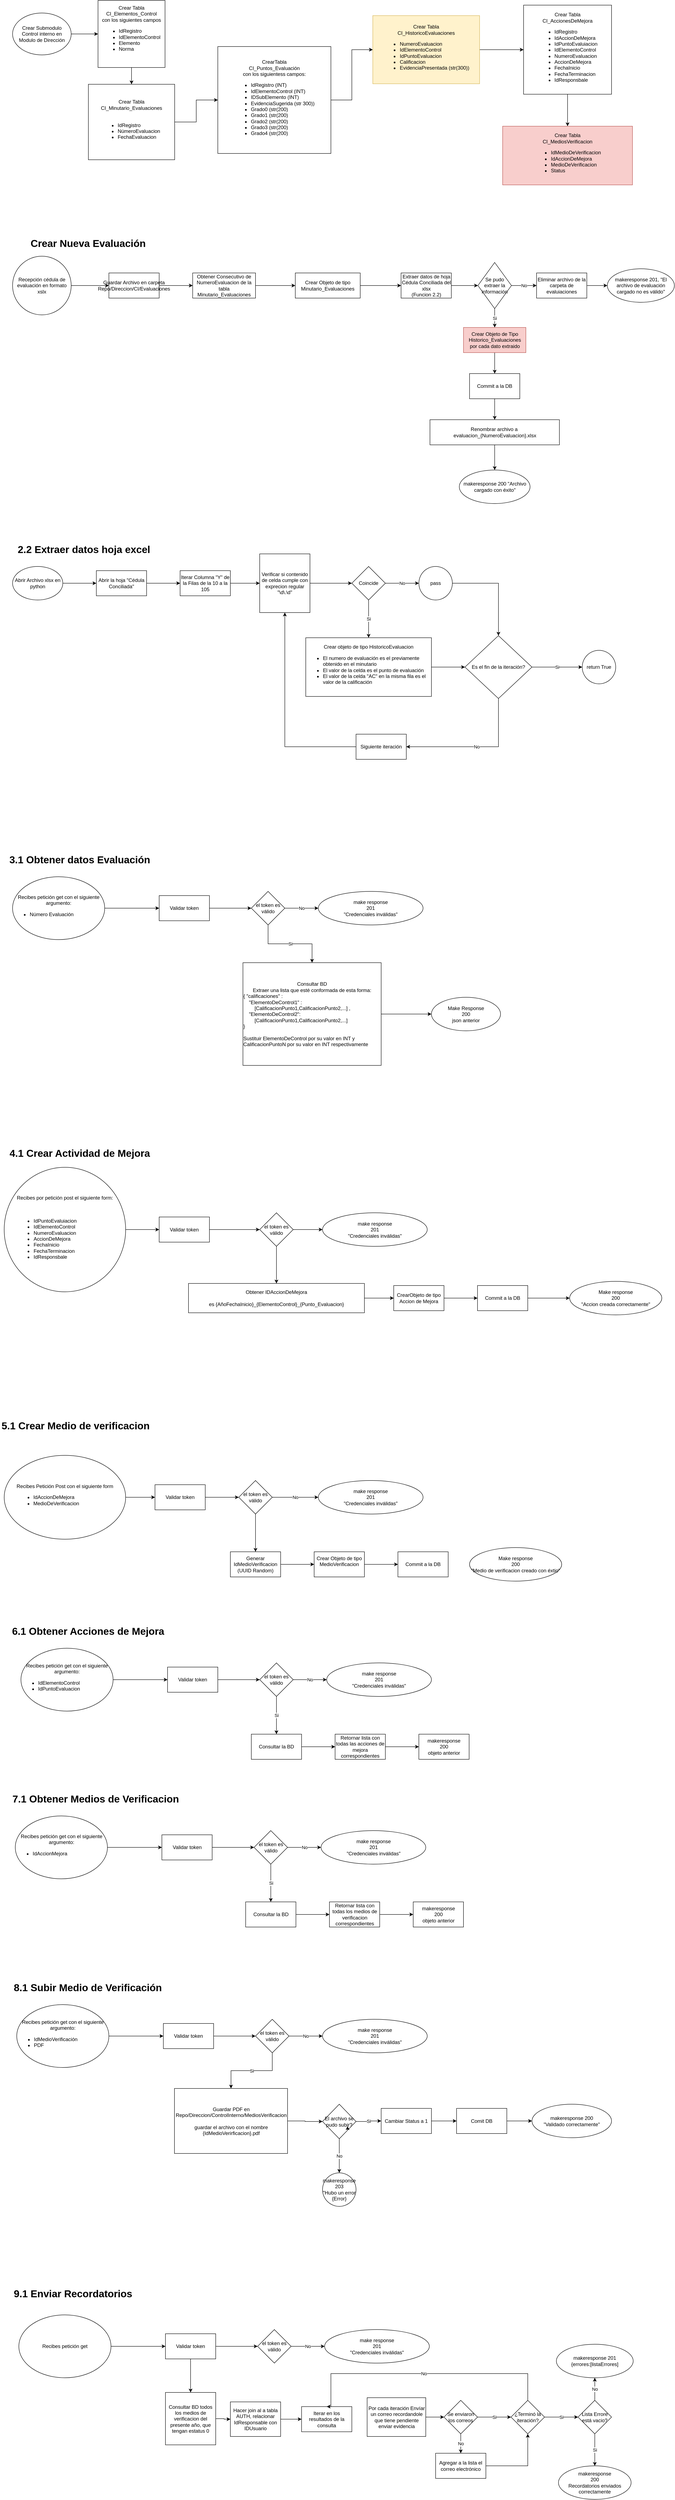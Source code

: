 <mxfile version="21.3.5" type="github">
  <diagram name="Página-1" id="6SQKcYgpfkD2ooMee5yI">
    <mxGraphModel dx="1442" dy="777" grid="1" gridSize="10" guides="1" tooltips="1" connect="1" arrows="1" fold="1" page="1" pageScale="1" pageWidth="827" pageHeight="1169" math="0" shadow="0">
      <root>
        <mxCell id="0" />
        <mxCell id="1" parent="0" />
        <mxCell id="CogGTD0rMsYopm1HXky7-1" value="" style="edgeStyle=orthogonalEdgeStyle;rounded=0;orthogonalLoop=1;jettySize=auto;html=1;" parent="1" source="CogGTD0rMsYopm1HXky7-2" target="CogGTD0rMsYopm1HXky7-4" edge="1">
          <mxGeometry relative="1" as="geometry" />
        </mxCell>
        <mxCell id="CogGTD0rMsYopm1HXky7-2" value="&lt;div&gt;Crear Submodulo&lt;/div&gt;&lt;div&gt;Control interno en Modulo de Dirección&lt;br&gt;&lt;/div&gt;" style="ellipse;whiteSpace=wrap;html=1;" parent="1" vertex="1">
          <mxGeometry x="50" y="130" width="140" height="100" as="geometry" />
        </mxCell>
        <mxCell id="CogGTD0rMsYopm1HXky7-3" value="" style="edgeStyle=orthogonalEdgeStyle;rounded=0;orthogonalLoop=1;jettySize=auto;html=1;" parent="1" source="CogGTD0rMsYopm1HXky7-4" target="CogGTD0rMsYopm1HXky7-22" edge="1">
          <mxGeometry relative="1" as="geometry" />
        </mxCell>
        <mxCell id="CogGTD0rMsYopm1HXky7-4" value="&lt;div&gt;Crear Tabla&lt;/div&gt;&lt;div&gt;CI_Elementos_Control&lt;/div&gt;&lt;div&gt;con los siguientes campos&lt;/div&gt;&lt;div align=&quot;left&quot;&gt;&lt;ul&gt;&lt;li&gt;IdRegistro&lt;/li&gt;&lt;li&gt;IdElementoControl&lt;br&gt;&lt;/li&gt;&lt;li&gt;Elemento&lt;/li&gt;&lt;li&gt;Norma&lt;/li&gt;&lt;/ul&gt;&lt;/div&gt;&lt;div&gt;&lt;br&gt;&lt;/div&gt;" style="whiteSpace=wrap;html=1;" parent="1" vertex="1">
          <mxGeometry x="254" y="100" width="160" height="160" as="geometry" />
        </mxCell>
        <mxCell id="CogGTD0rMsYopm1HXky7-5" value="" style="edgeStyle=orthogonalEdgeStyle;rounded=0;orthogonalLoop=1;jettySize=auto;html=1;" parent="1" source="CogGTD0rMsYopm1HXky7-6" target="CogGTD0rMsYopm1HXky7-8" edge="1">
          <mxGeometry relative="1" as="geometry" />
        </mxCell>
        <mxCell id="CogGTD0rMsYopm1HXky7-6" value="&lt;div&gt;CrearTabla &lt;br&gt;&lt;/div&gt;&lt;div&gt;CI_Puntos_Evaluación&lt;/div&gt;&lt;div&gt;con los siguientess campos:&lt;/div&gt;&lt;div align=&quot;left&quot;&gt;&lt;ul&gt;&lt;li&gt;IdRegistro (INT)&lt;/li&gt;&lt;li&gt;IdElementoControl (INT)&lt;/li&gt;&lt;li&gt;IDSubElemento (INT)&lt;/li&gt;&lt;li&gt;EvidenciaSugerida (str 300))&lt;/li&gt;&lt;li&gt;Grado0 (str(200)&lt;/li&gt;&lt;li&gt;Grado1 (str(200)&lt;/li&gt;&lt;li&gt;Grado2 (str(200)&lt;/li&gt;&lt;li&gt;Grado3 (str(200)&lt;/li&gt;&lt;li&gt;Grado4 (str(200)&lt;/li&gt;&lt;/ul&gt;&lt;/div&gt;" style="whiteSpace=wrap;html=1;" parent="1" vertex="1">
          <mxGeometry x="540" y="210" width="270" height="255" as="geometry" />
        </mxCell>
        <mxCell id="CogGTD0rMsYopm1HXky7-7" value="" style="edgeStyle=orthogonalEdgeStyle;rounded=0;orthogonalLoop=1;jettySize=auto;html=1;" parent="1" source="CogGTD0rMsYopm1HXky7-8" target="CogGTD0rMsYopm1HXky7-10" edge="1">
          <mxGeometry relative="1" as="geometry" />
        </mxCell>
        <mxCell id="CogGTD0rMsYopm1HXky7-8" value="&lt;div&gt;Crear Tabla&lt;/div&gt;&lt;div&gt;CI_HistoricoEvaluaciones&lt;/div&gt;&lt;div align=&quot;left&quot;&gt;&lt;ul&gt;&lt;li&gt;NumeroEvaluacion&lt;/li&gt;&lt;li&gt;IdElementoControl&lt;/li&gt;&lt;li&gt;IdPuntoEvaluacion&lt;/li&gt;&lt;li&gt;Calificacion&lt;/li&gt;&lt;li&gt;EvidenciaPresentada (str(300))&lt;/li&gt;&lt;/ul&gt;&lt;/div&gt;" style="whiteSpace=wrap;html=1;fillColor=#fff2cc;strokeColor=#d6b656;" parent="1" vertex="1">
          <mxGeometry x="910" y="136.25" width="255" height="162.5" as="geometry" />
        </mxCell>
        <mxCell id="CogGTD0rMsYopm1HXky7-9" value="" style="edgeStyle=orthogonalEdgeStyle;rounded=0;orthogonalLoop=1;jettySize=auto;html=1;" parent="1" source="CogGTD0rMsYopm1HXky7-10" target="CogGTD0rMsYopm1HXky7-11" edge="1">
          <mxGeometry relative="1" as="geometry" />
        </mxCell>
        <mxCell id="CogGTD0rMsYopm1HXky7-10" value="&lt;div&gt;Crear Tabla&lt;/div&gt;&lt;div&gt;CI_AccionesDeMejora&lt;/div&gt;&lt;div align=&quot;left&quot;&gt;&lt;ul&gt;&lt;li&gt;IdRegistro&lt;br&gt;&lt;/li&gt;&lt;li&gt;IdAccionDeMejora&lt;br&gt;&lt;/li&gt;&lt;li&gt;IdPuntoEvaluiacion&lt;/li&gt;&lt;li&gt;IdElementoControl&lt;br&gt;&lt;/li&gt;&lt;li&gt;NumeroEvaluacion&lt;/li&gt;&lt;li&gt;AccionDeMejora&lt;/li&gt;&lt;li&gt;FechaInicio&lt;/li&gt;&lt;li&gt;FechaTerminacion&lt;/li&gt;&lt;li&gt;IdResponsbale&lt;/li&gt;&lt;/ul&gt;&lt;/div&gt;" style="whiteSpace=wrap;html=1;" parent="1" vertex="1">
          <mxGeometry x="1270" y="111.25" width="210" height="212.5" as="geometry" />
        </mxCell>
        <mxCell id="CogGTD0rMsYopm1HXky7-11" value="&lt;div&gt;Crear Tabla &lt;br&gt;&lt;/div&gt;&lt;div&gt;CI_MediosVerificacion&lt;/div&gt;&lt;div align=&quot;left&quot;&gt;&lt;ul&gt;&lt;li&gt;IdMedioDeVerificacion&lt;/li&gt;&lt;li&gt;IdAccionDeMejora&lt;/li&gt;&lt;li&gt;MedioDeVerificacion&lt;/li&gt;&lt;li&gt;Status&lt;br&gt;&lt;/li&gt;&lt;/ul&gt;&lt;/div&gt;" style="whiteSpace=wrap;html=1;fillColor=#f8cecc;strokeColor=#b85450;" parent="1" vertex="1">
          <mxGeometry x="1220" y="400" width="310" height="140" as="geometry" />
        </mxCell>
        <mxCell id="CogGTD0rMsYopm1HXky7-12" value="Crear Nueva Evaluación" style="text;strokeColor=none;fillColor=none;html=1;fontSize=24;fontStyle=1;verticalAlign=middle;align=center;" parent="1" vertex="1">
          <mxGeometry x="50" y="660" width="360" height="40" as="geometry" />
        </mxCell>
        <mxCell id="CogGTD0rMsYopm1HXky7-13" value="" style="edgeStyle=orthogonalEdgeStyle;rounded=0;orthogonalLoop=1;jettySize=auto;html=1;" parent="1" source="CogGTD0rMsYopm1HXky7-14" target="CogGTD0rMsYopm1HXky7-16" edge="1">
          <mxGeometry relative="1" as="geometry" />
        </mxCell>
        <mxCell id="CogGTD0rMsYopm1HXky7-14" value="Recepción cédula de evaluación en formato xslx" style="ellipse;whiteSpace=wrap;html=1;aspect=fixed;" parent="1" vertex="1">
          <mxGeometry x="50" y="710" width="140" height="140" as="geometry" />
        </mxCell>
        <mxCell id="CogGTD0rMsYopm1HXky7-15" value="" style="edgeStyle=orthogonalEdgeStyle;rounded=0;orthogonalLoop=1;jettySize=auto;html=1;" parent="1" source="CogGTD0rMsYopm1HXky7-16" target="CogGTD0rMsYopm1HXky7-18" edge="1">
          <mxGeometry relative="1" as="geometry" />
        </mxCell>
        <mxCell id="CogGTD0rMsYopm1HXky7-16" value="Guardar Archivo en carpeta Repo/Direccion/CI/Evaluaciones " style="whiteSpace=wrap;html=1;" parent="1" vertex="1">
          <mxGeometry x="280" y="750" width="120" height="60" as="geometry" />
        </mxCell>
        <mxCell id="CogGTD0rMsYopm1HXky7-17" value="" style="edgeStyle=orthogonalEdgeStyle;rounded=0;orthogonalLoop=1;jettySize=auto;html=1;" parent="1" source="CogGTD0rMsYopm1HXky7-18" target="CogGTD0rMsYopm1HXky7-20" edge="1">
          <mxGeometry relative="1" as="geometry" />
        </mxCell>
        <mxCell id="CogGTD0rMsYopm1HXky7-18" value="Obtener Consecutivo de NumeroEvaluacion de la tabla Minutario_Evaluaciones" style="whiteSpace=wrap;html=1;" parent="1" vertex="1">
          <mxGeometry x="480" y="750" width="150" height="60" as="geometry" />
        </mxCell>
        <mxCell id="CogGTD0rMsYopm1HXky7-19" value="" style="edgeStyle=orthogonalEdgeStyle;rounded=0;orthogonalLoop=1;jettySize=auto;html=1;" parent="1" source="CogGTD0rMsYopm1HXky7-20" target="CogGTD0rMsYopm1HXky7-24" edge="1">
          <mxGeometry relative="1" as="geometry" />
        </mxCell>
        <mxCell id="CogGTD0rMsYopm1HXky7-20" value="Crear Objeto de tipo Minutario_Evaluaciones" style="whiteSpace=wrap;html=1;" parent="1" vertex="1">
          <mxGeometry x="725" y="750" width="155" height="60" as="geometry" />
        </mxCell>
        <mxCell id="CogGTD0rMsYopm1HXky7-21" value="" style="edgeStyle=orthogonalEdgeStyle;rounded=0;orthogonalLoop=1;jettySize=auto;html=1;" parent="1" source="CogGTD0rMsYopm1HXky7-22" target="CogGTD0rMsYopm1HXky7-6" edge="1">
          <mxGeometry relative="1" as="geometry" />
        </mxCell>
        <mxCell id="CogGTD0rMsYopm1HXky7-22" value="&lt;div&gt;Crear Tabla&lt;/div&gt;&lt;div&gt;CI_Minutario_Evaluaciones&lt;br&gt;&lt;/div&gt;&lt;div&gt;&lt;br&gt;&lt;/div&gt;&lt;div align=&quot;left&quot;&gt;&lt;ul&gt;&lt;li&gt;IdRegistro&lt;/li&gt;&lt;li&gt;NúmeroEvaluacion&lt;/li&gt;&lt;li&gt;FechaEvaluacion&lt;br&gt;&lt;/li&gt;&lt;/ul&gt;&lt;/div&gt;" style="whiteSpace=wrap;html=1;" parent="1" vertex="1">
          <mxGeometry x="231" y="300" width="206" height="180" as="geometry" />
        </mxCell>
        <mxCell id="CogGTD0rMsYopm1HXky7-23" value="" style="edgeStyle=orthogonalEdgeStyle;rounded=0;orthogonalLoop=1;jettySize=auto;html=1;" parent="1" source="CogGTD0rMsYopm1HXky7-24" target="CogGTD0rMsYopm1HXky7-27" edge="1">
          <mxGeometry relative="1" as="geometry" />
        </mxCell>
        <mxCell id="CogGTD0rMsYopm1HXky7-24" value="&lt;div&gt;Extraer datos de hoja Cédula Conciliada del xlsx&lt;/div&gt;&lt;div&gt;(Funcion 2.2)&lt;br&gt;&lt;/div&gt;" style="whiteSpace=wrap;html=1;" parent="1" vertex="1">
          <mxGeometry x="977.5" y="750" width="120" height="60" as="geometry" />
        </mxCell>
        <mxCell id="CogGTD0rMsYopm1HXky7-25" value="Si" style="edgeStyle=orthogonalEdgeStyle;rounded=0;orthogonalLoop=1;jettySize=auto;html=1;" parent="1" source="CogGTD0rMsYopm1HXky7-27" target="CogGTD0rMsYopm1HXky7-29" edge="1">
          <mxGeometry relative="1" as="geometry" />
        </mxCell>
        <mxCell id="CogGTD0rMsYopm1HXky7-26" value="No" style="edgeStyle=orthogonalEdgeStyle;rounded=0;orthogonalLoop=1;jettySize=auto;html=1;" parent="1" source="CogGTD0rMsYopm1HXky7-27" target="CogGTD0rMsYopm1HXky7-34" edge="1">
          <mxGeometry relative="1" as="geometry" />
        </mxCell>
        <mxCell id="CogGTD0rMsYopm1HXky7-27" value="Se pudo extraer la información" style="rhombus;whiteSpace=wrap;html=1;" parent="1" vertex="1">
          <mxGeometry x="1161" y="725" width="80" height="110" as="geometry" />
        </mxCell>
        <mxCell id="CogGTD0rMsYopm1HXky7-28" value="" style="edgeStyle=orthogonalEdgeStyle;rounded=0;orthogonalLoop=1;jettySize=auto;html=1;" parent="1" source="CogGTD0rMsYopm1HXky7-29" target="CogGTD0rMsYopm1HXky7-31" edge="1">
          <mxGeometry relative="1" as="geometry" />
        </mxCell>
        <mxCell id="CogGTD0rMsYopm1HXky7-29" value="&lt;div&gt;Crear Objeto de Tipo Historico_Evaluaciones&lt;/div&gt;&lt;div&gt;por cada dato extraido&lt;br&gt;&lt;/div&gt;" style="whiteSpace=wrap;html=1;fillColor=#f8cecc;strokeColor=#b85450;" parent="1" vertex="1">
          <mxGeometry x="1126.5" y="880" width="149" height="60" as="geometry" />
        </mxCell>
        <mxCell id="CogGTD0rMsYopm1HXky7-30" value="" style="edgeStyle=orthogonalEdgeStyle;rounded=0;orthogonalLoop=1;jettySize=auto;html=1;" parent="1" source="CogGTD0rMsYopm1HXky7-31" target="CogGTD0rMsYopm1HXky7-37" edge="1">
          <mxGeometry relative="1" as="geometry" />
        </mxCell>
        <mxCell id="CogGTD0rMsYopm1HXky7-31" value="Commit a la DB" style="whiteSpace=wrap;html=1;" parent="1" vertex="1">
          <mxGeometry x="1141" y="990" width="120" height="60" as="geometry" />
        </mxCell>
        <mxCell id="CogGTD0rMsYopm1HXky7-32" value="makeresponse 200 &quot;Archivo cargado con éxito&quot;" style="ellipse;whiteSpace=wrap;html=1;" parent="1" vertex="1">
          <mxGeometry x="1116.5" y="1220" width="169" height="80" as="geometry" />
        </mxCell>
        <mxCell id="CogGTD0rMsYopm1HXky7-33" value="" style="edgeStyle=orthogonalEdgeStyle;rounded=0;orthogonalLoop=1;jettySize=auto;html=1;" parent="1" source="CogGTD0rMsYopm1HXky7-34" target="CogGTD0rMsYopm1HXky7-35" edge="1">
          <mxGeometry relative="1" as="geometry" />
        </mxCell>
        <mxCell id="CogGTD0rMsYopm1HXky7-34" value="Eliminar archivo de la carpeta de evaluiaciones" style="whiteSpace=wrap;html=1;" parent="1" vertex="1">
          <mxGeometry x="1301" y="750" width="120" height="60" as="geometry" />
        </mxCell>
        <mxCell id="CogGTD0rMsYopm1HXky7-35" value="makeresponse 201, &quot;El archivo de evaluación cargado no es válido&quot;" style="ellipse;whiteSpace=wrap;html=1;" parent="1" vertex="1">
          <mxGeometry x="1470" y="740" width="160" height="80" as="geometry" />
        </mxCell>
        <mxCell id="CogGTD0rMsYopm1HXky7-36" value="" style="edgeStyle=orthogonalEdgeStyle;rounded=0;orthogonalLoop=1;jettySize=auto;html=1;" parent="1" source="CogGTD0rMsYopm1HXky7-37" target="CogGTD0rMsYopm1HXky7-32" edge="1">
          <mxGeometry relative="1" as="geometry" />
        </mxCell>
        <mxCell id="CogGTD0rMsYopm1HXky7-37" value="Renombrar archivo a&amp;nbsp; evaluacion_{NumeroEvaluacion}.xlsx" style="whiteSpace=wrap;html=1;" parent="1" vertex="1">
          <mxGeometry x="1046.5" y="1100" width="309" height="60" as="geometry" />
        </mxCell>
        <mxCell id="CogGTD0rMsYopm1HXky7-38" value="2.2 Extraer datos hoja excel " style="text;strokeColor=none;fillColor=none;html=1;fontSize=24;fontStyle=1;verticalAlign=middle;align=center;" parent="1" vertex="1">
          <mxGeometry x="40" y="1390" width="360" height="40" as="geometry" />
        </mxCell>
        <mxCell id="CogGTD0rMsYopm1HXky7-39" value="" style="edgeStyle=orthogonalEdgeStyle;rounded=0;orthogonalLoop=1;jettySize=auto;html=1;" parent="1" source="CogGTD0rMsYopm1HXky7-40" target="CogGTD0rMsYopm1HXky7-42" edge="1">
          <mxGeometry relative="1" as="geometry" />
        </mxCell>
        <mxCell id="CogGTD0rMsYopm1HXky7-40" value="Abrir Archivo xlsx en python" style="ellipse;whiteSpace=wrap;html=1;" parent="1" vertex="1">
          <mxGeometry x="50" y="1450" width="120" height="80" as="geometry" />
        </mxCell>
        <mxCell id="CogGTD0rMsYopm1HXky7-41" value="" style="edgeStyle=orthogonalEdgeStyle;rounded=0;orthogonalLoop=1;jettySize=auto;html=1;" parent="1" source="CogGTD0rMsYopm1HXky7-42" target="CogGTD0rMsYopm1HXky7-44" edge="1">
          <mxGeometry relative="1" as="geometry" />
        </mxCell>
        <mxCell id="CogGTD0rMsYopm1HXky7-42" value="Abrir la hoja &quot;Cédula Conciliada&quot;" style="whiteSpace=wrap;html=1;" parent="1" vertex="1">
          <mxGeometry x="250" y="1460" width="120" height="60" as="geometry" />
        </mxCell>
        <mxCell id="CogGTD0rMsYopm1HXky7-43" value="" style="edgeStyle=orthogonalEdgeStyle;rounded=0;orthogonalLoop=1;jettySize=auto;html=1;" parent="1" source="CogGTD0rMsYopm1HXky7-44" target="CogGTD0rMsYopm1HXky7-46" edge="1">
          <mxGeometry relative="1" as="geometry" />
        </mxCell>
        <mxCell id="CogGTD0rMsYopm1HXky7-44" value="Iterar Columna &quot;Y&quot; de la Filas de la 10 a la 105 " style="whiteSpace=wrap;html=1;" parent="1" vertex="1">
          <mxGeometry x="450" y="1460" width="120" height="60" as="geometry" />
        </mxCell>
        <mxCell id="CogGTD0rMsYopm1HXky7-45" value="" style="edgeStyle=orthogonalEdgeStyle;rounded=0;orthogonalLoop=1;jettySize=auto;html=1;" parent="1" source="CogGTD0rMsYopm1HXky7-46" target="CogGTD0rMsYopm1HXky7-49" edge="1">
          <mxGeometry relative="1" as="geometry" />
        </mxCell>
        <mxCell id="CogGTD0rMsYopm1HXky7-46" value="Verificar si contenido de celda cumple con exprecion regular &quot;\d\.\d&quot;" style="whiteSpace=wrap;html=1;" parent="1" vertex="1">
          <mxGeometry x="640" y="1420" width="120" height="140" as="geometry" />
        </mxCell>
        <mxCell id="CogGTD0rMsYopm1HXky7-47" value="No" style="edgeStyle=orthogonalEdgeStyle;rounded=0;orthogonalLoop=1;jettySize=auto;html=1;" parent="1" source="CogGTD0rMsYopm1HXky7-49" target="CogGTD0rMsYopm1HXky7-51" edge="1">
          <mxGeometry relative="1" as="geometry" />
        </mxCell>
        <mxCell id="CogGTD0rMsYopm1HXky7-48" value="Si" style="edgeStyle=orthogonalEdgeStyle;rounded=0;orthogonalLoop=1;jettySize=auto;html=1;" parent="1" source="CogGTD0rMsYopm1HXky7-49" target="CogGTD0rMsYopm1HXky7-53" edge="1">
          <mxGeometry relative="1" as="geometry" />
        </mxCell>
        <mxCell id="CogGTD0rMsYopm1HXky7-49" value="Coincide" style="rhombus;whiteSpace=wrap;html=1;" parent="1" vertex="1">
          <mxGeometry x="860" y="1450" width="80" height="80" as="geometry" />
        </mxCell>
        <mxCell id="CogGTD0rMsYopm1HXky7-50" value="" style="edgeStyle=orthogonalEdgeStyle;rounded=0;orthogonalLoop=1;jettySize=auto;html=1;" parent="1" source="CogGTD0rMsYopm1HXky7-51" target="CogGTD0rMsYopm1HXky7-56" edge="1">
          <mxGeometry relative="1" as="geometry" />
        </mxCell>
        <mxCell id="CogGTD0rMsYopm1HXky7-51" value="pass" style="ellipse;whiteSpace=wrap;html=1;" parent="1" vertex="1">
          <mxGeometry x="1020" y="1450" width="80" height="80" as="geometry" />
        </mxCell>
        <mxCell id="CogGTD0rMsYopm1HXky7-52" value="" style="edgeStyle=orthogonalEdgeStyle;rounded=0;orthogonalLoop=1;jettySize=auto;html=1;" parent="1" source="CogGTD0rMsYopm1HXky7-53" target="CogGTD0rMsYopm1HXky7-56" edge="1">
          <mxGeometry relative="1" as="geometry" />
        </mxCell>
        <mxCell id="CogGTD0rMsYopm1HXky7-53" value="&lt;div&gt;Crear objeto de tipo HistoricoEvaluacion&lt;/div&gt;&lt;div align=&quot;left&quot;&gt;&lt;ul&gt;&lt;li&gt;El numero de evaluación es el previamente obtenido en el minutario&lt;br&gt;&lt;/li&gt;&lt;li&gt;El valor de la celda es el punto de evaluación&lt;/li&gt;&lt;li&gt;El valor de la celda &quot;AC&quot; en la misma fila es el valor de la calificación&lt;br&gt;&lt;/li&gt;&lt;/ul&gt;&lt;/div&gt;" style="whiteSpace=wrap;html=1;" parent="1" vertex="1">
          <mxGeometry x="750" y="1620" width="300" height="140" as="geometry" />
        </mxCell>
        <mxCell id="CogGTD0rMsYopm1HXky7-54" value="No" style="edgeStyle=orthogonalEdgeStyle;rounded=0;orthogonalLoop=1;jettySize=auto;html=1;" parent="1" source="CogGTD0rMsYopm1HXky7-56" target="CogGTD0rMsYopm1HXky7-58" edge="1">
          <mxGeometry relative="1" as="geometry">
            <Array as="points">
              <mxPoint x="1210" y="1880" />
            </Array>
          </mxGeometry>
        </mxCell>
        <mxCell id="CogGTD0rMsYopm1HXky7-55" value="Si" style="edgeStyle=orthogonalEdgeStyle;rounded=0;orthogonalLoop=1;jettySize=auto;html=1;" parent="1" source="CogGTD0rMsYopm1HXky7-56" target="CogGTD0rMsYopm1HXky7-59" edge="1">
          <mxGeometry relative="1" as="geometry" />
        </mxCell>
        <mxCell id="CogGTD0rMsYopm1HXky7-56" value="Es el fin de la iteración?" style="rhombus;whiteSpace=wrap;html=1;" parent="1" vertex="1">
          <mxGeometry x="1130" y="1615" width="160" height="150" as="geometry" />
        </mxCell>
        <mxCell id="CogGTD0rMsYopm1HXky7-57" value="" style="edgeStyle=orthogonalEdgeStyle;rounded=0;orthogonalLoop=1;jettySize=auto;html=1;entryX=0.5;entryY=1;entryDx=0;entryDy=0;" parent="1" source="CogGTD0rMsYopm1HXky7-58" target="CogGTD0rMsYopm1HXky7-46" edge="1">
          <mxGeometry relative="1" as="geometry">
            <mxPoint x="760" y="1880" as="targetPoint" />
          </mxGeometry>
        </mxCell>
        <mxCell id="CogGTD0rMsYopm1HXky7-58" value="Siguiente iteración" style="whiteSpace=wrap;html=1;" parent="1" vertex="1">
          <mxGeometry x="870" y="1850" width="120" height="60" as="geometry" />
        </mxCell>
        <mxCell id="CogGTD0rMsYopm1HXky7-59" value="return True" style="ellipse;whiteSpace=wrap;html=1;" parent="1" vertex="1">
          <mxGeometry x="1410" y="1650" width="80" height="80" as="geometry" />
        </mxCell>
        <mxCell id="4L3UgOWhkmuFmu04G8Wa-3" value="" style="edgeStyle=orthogonalEdgeStyle;rounded=0;orthogonalLoop=1;jettySize=auto;html=1;" edge="1" parent="1" source="4L3UgOWhkmuFmu04G8Wa-1" target="4L3UgOWhkmuFmu04G8Wa-2">
          <mxGeometry relative="1" as="geometry" />
        </mxCell>
        <mxCell id="4L3UgOWhkmuFmu04G8Wa-1" value="&lt;div&gt;Recibes petición get con el siguiente argumento:&lt;/div&gt;&lt;div align=&quot;left&quot;&gt;&lt;ul&gt;&lt;li&gt;Número Evaluación&lt;br&gt;&lt;/li&gt;&lt;/ul&gt;&lt;/div&gt;" style="ellipse;whiteSpace=wrap;html=1;" vertex="1" parent="1">
          <mxGeometry x="50" y="2190" width="220" height="150" as="geometry" />
        </mxCell>
        <mxCell id="4L3UgOWhkmuFmu04G8Wa-7" value="" style="edgeStyle=orthogonalEdgeStyle;rounded=0;orthogonalLoop=1;jettySize=auto;html=1;" edge="1" parent="1" source="4L3UgOWhkmuFmu04G8Wa-2" target="4L3UgOWhkmuFmu04G8Wa-6">
          <mxGeometry relative="1" as="geometry" />
        </mxCell>
        <mxCell id="4L3UgOWhkmuFmu04G8Wa-2" value="Validar token" style="whiteSpace=wrap;html=1;" vertex="1" parent="1">
          <mxGeometry x="400" y="2235" width="120" height="60" as="geometry" />
        </mxCell>
        <mxCell id="4L3UgOWhkmuFmu04G8Wa-11" value="No" style="edgeStyle=orthogonalEdgeStyle;rounded=0;orthogonalLoop=1;jettySize=auto;html=1;" edge="1" parent="1" source="4L3UgOWhkmuFmu04G8Wa-6" target="4L3UgOWhkmuFmu04G8Wa-10">
          <mxGeometry relative="1" as="geometry" />
        </mxCell>
        <mxCell id="4L3UgOWhkmuFmu04G8Wa-13" value="Si" style="edgeStyle=orthogonalEdgeStyle;rounded=0;orthogonalLoop=1;jettySize=auto;html=1;" edge="1" parent="1" source="4L3UgOWhkmuFmu04G8Wa-6" target="4L3UgOWhkmuFmu04G8Wa-12">
          <mxGeometry relative="1" as="geometry" />
        </mxCell>
        <mxCell id="4L3UgOWhkmuFmu04G8Wa-6" value="el token es válido" style="rhombus;whiteSpace=wrap;html=1;" vertex="1" parent="1">
          <mxGeometry x="620" y="2225" width="80" height="80" as="geometry" />
        </mxCell>
        <mxCell id="4L3UgOWhkmuFmu04G8Wa-10" value="&lt;div&gt;make response &lt;br&gt;&lt;/div&gt;&lt;div&gt;201&lt;/div&gt;&lt;div&gt;&quot;Credenciales inválidas&quot;&lt;br&gt;&lt;/div&gt;" style="ellipse;whiteSpace=wrap;html=1;" vertex="1" parent="1">
          <mxGeometry x="780" y="2225" width="250" height="80" as="geometry" />
        </mxCell>
        <mxCell id="4L3UgOWhkmuFmu04G8Wa-17" value="" style="edgeStyle=orthogonalEdgeStyle;rounded=0;orthogonalLoop=1;jettySize=auto;html=1;" edge="1" parent="1" source="4L3UgOWhkmuFmu04G8Wa-12" target="4L3UgOWhkmuFmu04G8Wa-16">
          <mxGeometry relative="1" as="geometry" />
        </mxCell>
        <mxCell id="4L3UgOWhkmuFmu04G8Wa-12" value="&lt;div&gt;Consultar BD&lt;/div&gt;&lt;div&gt;Extraer una lista que esté conformada de esta forma:&lt;/div&gt;&lt;div align=&quot;left&quot;&gt;{ &quot;calificaciones&quot; : &lt;br&gt;&lt;/div&gt;&lt;div align=&quot;left&quot;&gt;&lt;span style=&quot;&quot;&gt;&lt;span style=&quot;white-space: pre;&quot;&gt;&amp;nbsp;&amp;nbsp;&amp;nbsp;&amp;nbsp;&lt;/span&gt;&lt;/span&gt;&quot;ElementoDeControl1&quot; : &lt;span style=&quot;&quot;&gt;&lt;span style=&quot;white-space: pre;&quot;&gt;&amp;nbsp;&amp;nbsp;&amp;nbsp;&amp;nbsp;&lt;/span&gt;&lt;/span&gt;&lt;span style=&quot;&quot;&gt;&lt;span style=&quot;white-space: pre;&quot;&gt;&amp;nbsp;&amp;nbsp;&amp;nbsp;&amp;nbsp;&lt;/span&gt;&lt;/span&gt;[CalificacionPunto1,CalificacionPunto2,...] ,&lt;/div&gt;&lt;div align=&quot;left&quot;&gt;&lt;span style=&quot;&quot;&gt;&lt;span style=&quot;white-space: pre;&quot;&gt;&amp;nbsp;&amp;nbsp;&amp;nbsp;&amp;nbsp;&lt;/span&gt;&lt;/span&gt;&quot;ElementoDeControl2&quot;:&lt;/div&gt;&lt;div align=&quot;left&quot;&gt;&lt;span style=&quot;&quot;&gt;&lt;span style=&quot;white-space: pre;&quot;&gt;&amp;nbsp;&amp;nbsp;&amp;nbsp;&amp;nbsp;&lt;/span&gt;&lt;/span&gt;&lt;span style=&quot;&quot;&gt;&lt;span style=&quot;white-space: pre;&quot;&gt;&amp;nbsp;&amp;nbsp;&amp;nbsp;&amp;nbsp;&lt;/span&gt;&lt;/span&gt;[CalificacionPunto1,CalificacionPunto2,...] &lt;br&gt;&lt;/div&gt;&lt;div align=&quot;left&quot;&gt;}&lt;/div&gt;&lt;div align=&quot;left&quot;&gt;&lt;br&gt;&lt;/div&gt;&lt;div align=&quot;left&quot;&gt;Sustituir ElementoDeControl por su valor en INT y CalificacionPuntoN por su valor en INT respectivamente&lt;br&gt;&lt;/div&gt;" style="whiteSpace=wrap;html=1;" vertex="1" parent="1">
          <mxGeometry x="600" y="2395" width="330" height="245" as="geometry" />
        </mxCell>
        <mxCell id="4L3UgOWhkmuFmu04G8Wa-16" value="&lt;div&gt;Make Response&lt;/div&gt;&lt;div&gt;200&lt;/div&gt;&lt;div&gt;json anterior&lt;br&gt;&lt;/div&gt;" style="ellipse;whiteSpace=wrap;html=1;" vertex="1" parent="1">
          <mxGeometry x="1050" y="2477.5" width="165" height="80" as="geometry" />
        </mxCell>
        <mxCell id="4L3UgOWhkmuFmu04G8Wa-18" value="3.1 Obtener datos Evaluación " style="text;strokeColor=none;fillColor=none;html=1;fontSize=24;fontStyle=1;verticalAlign=middle;align=center;" vertex="1" parent="1">
          <mxGeometry x="30" y="2130" width="360" height="40" as="geometry" />
        </mxCell>
        <mxCell id="4L3UgOWhkmuFmu04G8Wa-19" value="4.1 Crear Actividad de Mejora" style="text;strokeColor=none;fillColor=none;html=1;fontSize=24;fontStyle=1;verticalAlign=middle;align=center;" vertex="1" parent="1">
          <mxGeometry x="30" y="2830" width="360" height="40" as="geometry" />
        </mxCell>
        <mxCell id="4L3UgOWhkmuFmu04G8Wa-30" value="" style="edgeStyle=orthogonalEdgeStyle;rounded=0;orthogonalLoop=1;jettySize=auto;html=1;" edge="1" parent="1" source="4L3UgOWhkmuFmu04G8Wa-20" target="4L3UgOWhkmuFmu04G8Wa-26">
          <mxGeometry relative="1" as="geometry" />
        </mxCell>
        <mxCell id="4L3UgOWhkmuFmu04G8Wa-20" value="&lt;div&gt;Recibes por petición post el siguiente form:&lt;/div&gt;&lt;div&gt;&lt;br&gt;&lt;/div&gt;&lt;div&gt;&lt;div align=&quot;left&quot;&gt;&lt;br&gt;&lt;ul&gt;&lt;li&gt;IdPuntoEvaluiacion&lt;/li&gt;&lt;li&gt;IdElementoControl&lt;br&gt;&lt;/li&gt;&lt;li&gt;NumeroEvaluacion&lt;/li&gt;&lt;li&gt;AccionDeMejora&lt;/li&gt;&lt;li&gt;FechaInicio&lt;/li&gt;&lt;li&gt;FechaTerminacion&lt;/li&gt;&lt;li&gt;IdResponsbale&lt;/li&gt;&lt;/ul&gt;&lt;/div&gt;&lt;/div&gt;" style="ellipse;whiteSpace=wrap;html=1;" vertex="1" parent="1">
          <mxGeometry x="30" y="2883" width="290" height="297" as="geometry" />
        </mxCell>
        <mxCell id="4L3UgOWhkmuFmu04G8Wa-25" value="" style="edgeStyle=orthogonalEdgeStyle;rounded=0;orthogonalLoop=1;jettySize=auto;html=1;" edge="1" parent="1" source="4L3UgOWhkmuFmu04G8Wa-26" target="4L3UgOWhkmuFmu04G8Wa-29">
          <mxGeometry relative="1" as="geometry" />
        </mxCell>
        <mxCell id="4L3UgOWhkmuFmu04G8Wa-26" value="Validar token" style="whiteSpace=wrap;html=1;" vertex="1" parent="1">
          <mxGeometry x="400" y="3001.5" width="120" height="60" as="geometry" />
        </mxCell>
        <mxCell id="4L3UgOWhkmuFmu04G8Wa-35" value="" style="edgeStyle=orthogonalEdgeStyle;rounded=0;orthogonalLoop=1;jettySize=auto;html=1;" edge="1" parent="1" source="4L3UgOWhkmuFmu04G8Wa-29" target="4L3UgOWhkmuFmu04G8Wa-33">
          <mxGeometry relative="1" as="geometry" />
        </mxCell>
        <mxCell id="4L3UgOWhkmuFmu04G8Wa-37" value="" style="edgeStyle=orthogonalEdgeStyle;rounded=0;orthogonalLoop=1;jettySize=auto;html=1;" edge="1" parent="1" source="4L3UgOWhkmuFmu04G8Wa-29" target="4L3UgOWhkmuFmu04G8Wa-36">
          <mxGeometry relative="1" as="geometry" />
        </mxCell>
        <mxCell id="4L3UgOWhkmuFmu04G8Wa-29" value="el token es válido" style="rhombus;whiteSpace=wrap;html=1;" vertex="1" parent="1">
          <mxGeometry x="640" y="2991.5" width="80" height="80" as="geometry" />
        </mxCell>
        <mxCell id="4L3UgOWhkmuFmu04G8Wa-33" value="&lt;div&gt;make response &lt;br&gt;&lt;/div&gt;&lt;div&gt;201&lt;/div&gt;&lt;div&gt;&quot;Credenciales inválidas&quot;&lt;br&gt;&lt;/div&gt;" style="ellipse;whiteSpace=wrap;html=1;" vertex="1" parent="1">
          <mxGeometry x="790" y="2991.5" width="250" height="80" as="geometry" />
        </mxCell>
        <mxCell id="4L3UgOWhkmuFmu04G8Wa-39" value="" style="edgeStyle=orthogonalEdgeStyle;rounded=0;orthogonalLoop=1;jettySize=auto;html=1;" edge="1" parent="1" source="4L3UgOWhkmuFmu04G8Wa-36" target="4L3UgOWhkmuFmu04G8Wa-38">
          <mxGeometry relative="1" as="geometry" />
        </mxCell>
        <mxCell id="4L3UgOWhkmuFmu04G8Wa-36" value="&lt;div&gt;Obtener IDAccionDeMejora&lt;/div&gt;&lt;div&gt;&lt;br&gt;&lt;/div&gt;&lt;div&gt;es {AñoFechaInicio}_{ElementoControl}_{Punto_Evaluacion}&lt;br&gt;&lt;/div&gt;" style="whiteSpace=wrap;html=1;" vertex="1" parent="1">
          <mxGeometry x="470" y="3160" width="420" height="70" as="geometry" />
        </mxCell>
        <mxCell id="4L3UgOWhkmuFmu04G8Wa-41" value="" style="edgeStyle=orthogonalEdgeStyle;rounded=0;orthogonalLoop=1;jettySize=auto;html=1;" edge="1" parent="1" source="4L3UgOWhkmuFmu04G8Wa-38" target="4L3UgOWhkmuFmu04G8Wa-40">
          <mxGeometry relative="1" as="geometry" />
        </mxCell>
        <mxCell id="4L3UgOWhkmuFmu04G8Wa-38" value="CrearObjeto de tipo Accion de Mejora" style="whiteSpace=wrap;html=1;" vertex="1" parent="1">
          <mxGeometry x="960" y="3165" width="120" height="60" as="geometry" />
        </mxCell>
        <mxCell id="4L3UgOWhkmuFmu04G8Wa-43" value="" style="edgeStyle=orthogonalEdgeStyle;rounded=0;orthogonalLoop=1;jettySize=auto;html=1;" edge="1" parent="1" source="4L3UgOWhkmuFmu04G8Wa-40" target="4L3UgOWhkmuFmu04G8Wa-42">
          <mxGeometry relative="1" as="geometry" />
        </mxCell>
        <mxCell id="4L3UgOWhkmuFmu04G8Wa-40" value="Commit a la DB" style="whiteSpace=wrap;html=1;" vertex="1" parent="1">
          <mxGeometry x="1160" y="3165" width="120" height="60" as="geometry" />
        </mxCell>
        <mxCell id="4L3UgOWhkmuFmu04G8Wa-42" value="&lt;div&gt;Make response&lt;/div&gt;&lt;div&gt;200&lt;/div&gt;&lt;div&gt;&quot;Accion creada correctamente&quot;&lt;br&gt;&lt;/div&gt;" style="ellipse;whiteSpace=wrap;html=1;" vertex="1" parent="1">
          <mxGeometry x="1380" y="3155" width="220" height="80" as="geometry" />
        </mxCell>
        <mxCell id="4L3UgOWhkmuFmu04G8Wa-45" value="5.1 Crear Medio de verificacion" style="text;strokeColor=none;fillColor=none;html=1;fontSize=24;fontStyle=1;verticalAlign=middle;align=center;" vertex="1" parent="1">
          <mxGeometry x="20" y="3480" width="360" height="40" as="geometry" />
        </mxCell>
        <mxCell id="4L3UgOWhkmuFmu04G8Wa-52" value="" style="edgeStyle=orthogonalEdgeStyle;rounded=0;orthogonalLoop=1;jettySize=auto;html=1;" edge="1" parent="1" source="4L3UgOWhkmuFmu04G8Wa-46" target="4L3UgOWhkmuFmu04G8Wa-48">
          <mxGeometry relative="1" as="geometry" />
        </mxCell>
        <mxCell id="4L3UgOWhkmuFmu04G8Wa-46" value="Recibes Petición Post con el siguiente form&lt;br&gt;&lt;div align=&quot;left&quot;&gt;&lt;ul&gt;&lt;li&gt;IdAccionDeMejora&lt;/li&gt;&lt;li&gt;MedioDeVerificacion&lt;/li&gt;&lt;/ul&gt;&lt;/div&gt;" style="ellipse;whiteSpace=wrap;html=1;" vertex="1" parent="1">
          <mxGeometry x="30" y="3570" width="290" height="200" as="geometry" />
        </mxCell>
        <mxCell id="4L3UgOWhkmuFmu04G8Wa-47" value="" style="edgeStyle=orthogonalEdgeStyle;rounded=0;orthogonalLoop=1;jettySize=auto;html=1;" edge="1" parent="1" source="4L3UgOWhkmuFmu04G8Wa-48" target="4L3UgOWhkmuFmu04G8Wa-50">
          <mxGeometry relative="1" as="geometry" />
        </mxCell>
        <mxCell id="4L3UgOWhkmuFmu04G8Wa-48" value="Validar token" style="whiteSpace=wrap;html=1;" vertex="1" parent="1">
          <mxGeometry x="390" y="3640" width="120" height="60" as="geometry" />
        </mxCell>
        <mxCell id="4L3UgOWhkmuFmu04G8Wa-49" value="No" style="edgeStyle=orthogonalEdgeStyle;rounded=0;orthogonalLoop=1;jettySize=auto;html=1;" edge="1" parent="1" source="4L3UgOWhkmuFmu04G8Wa-50" target="4L3UgOWhkmuFmu04G8Wa-51">
          <mxGeometry relative="1" as="geometry" />
        </mxCell>
        <mxCell id="4L3UgOWhkmuFmu04G8Wa-54" value="" style="edgeStyle=orthogonalEdgeStyle;rounded=0;orthogonalLoop=1;jettySize=auto;html=1;" edge="1" parent="1" source="4L3UgOWhkmuFmu04G8Wa-50" target="4L3UgOWhkmuFmu04G8Wa-53">
          <mxGeometry relative="1" as="geometry" />
        </mxCell>
        <mxCell id="4L3UgOWhkmuFmu04G8Wa-50" value="el token es válido" style="rhombus;whiteSpace=wrap;html=1;" vertex="1" parent="1">
          <mxGeometry x="590" y="3630" width="80" height="80" as="geometry" />
        </mxCell>
        <mxCell id="4L3UgOWhkmuFmu04G8Wa-51" value="&lt;div&gt;make response &lt;br&gt;&lt;/div&gt;&lt;div&gt;201&lt;/div&gt;&lt;div&gt;&quot;Credenciales inválidas&quot;&lt;br&gt;&lt;/div&gt;" style="ellipse;whiteSpace=wrap;html=1;" vertex="1" parent="1">
          <mxGeometry x="780" y="3630" width="250" height="80" as="geometry" />
        </mxCell>
        <mxCell id="4L3UgOWhkmuFmu04G8Wa-56" value="" style="edgeStyle=orthogonalEdgeStyle;rounded=0;orthogonalLoop=1;jettySize=auto;html=1;" edge="1" parent="1" source="4L3UgOWhkmuFmu04G8Wa-53" target="4L3UgOWhkmuFmu04G8Wa-55">
          <mxGeometry relative="1" as="geometry" />
        </mxCell>
        <mxCell id="4L3UgOWhkmuFmu04G8Wa-53" value="Generar IdMedioVerificacion (UUID Random)" style="whiteSpace=wrap;html=1;" vertex="1" parent="1">
          <mxGeometry x="570" y="3800" width="120" height="60" as="geometry" />
        </mxCell>
        <mxCell id="4L3UgOWhkmuFmu04G8Wa-58" value="" style="edgeStyle=orthogonalEdgeStyle;rounded=0;orthogonalLoop=1;jettySize=auto;html=1;" edge="1" parent="1" source="4L3UgOWhkmuFmu04G8Wa-55" target="4L3UgOWhkmuFmu04G8Wa-57">
          <mxGeometry relative="1" as="geometry" />
        </mxCell>
        <mxCell id="4L3UgOWhkmuFmu04G8Wa-55" value="&lt;div&gt;Crear Objeto de tipo MedioVerificacion&lt;/div&gt;&lt;div&gt;&lt;br&gt;&lt;/div&gt;" style="whiteSpace=wrap;html=1;" vertex="1" parent="1">
          <mxGeometry x="770" y="3800" width="120" height="60" as="geometry" />
        </mxCell>
        <mxCell id="4L3UgOWhkmuFmu04G8Wa-57" value="&lt;div&gt;Commit a la DB&lt;/div&gt;" style="whiteSpace=wrap;html=1;" vertex="1" parent="1">
          <mxGeometry x="970" y="3800" width="120" height="60" as="geometry" />
        </mxCell>
        <mxCell id="4L3UgOWhkmuFmu04G8Wa-59" value="&lt;div&gt;Make response&lt;/div&gt;&lt;div&gt;200&lt;/div&gt;&lt;div&gt;&quot;Medio de verificacion creado con éxtio&quot;&lt;br&gt;&lt;/div&gt;" style="ellipse;whiteSpace=wrap;html=1;" vertex="1" parent="1">
          <mxGeometry x="1141" y="3790" width="220" height="80" as="geometry" />
        </mxCell>
        <mxCell id="4L3UgOWhkmuFmu04G8Wa-61" value="" style="edgeStyle=orthogonalEdgeStyle;rounded=0;orthogonalLoop=1;jettySize=auto;html=1;" edge="1" parent="1" source="4L3UgOWhkmuFmu04G8Wa-62" target="4L3UgOWhkmuFmu04G8Wa-64">
          <mxGeometry relative="1" as="geometry" />
        </mxCell>
        <mxCell id="4L3UgOWhkmuFmu04G8Wa-62" value="&lt;div&gt;Recibes petición get con el siguiente argumento:&lt;/div&gt;&lt;div align=&quot;left&quot;&gt;&lt;ul&gt;&lt;li&gt;IdElementoControl&lt;/li&gt;&lt;li&gt;IdPuntoEvaluacion&lt;br&gt;&lt;/li&gt;&lt;/ul&gt;&lt;/div&gt;" style="ellipse;whiteSpace=wrap;html=1;" vertex="1" parent="1">
          <mxGeometry x="70" y="4030" width="220" height="150" as="geometry" />
        </mxCell>
        <mxCell id="4L3UgOWhkmuFmu04G8Wa-63" value="" style="edgeStyle=orthogonalEdgeStyle;rounded=0;orthogonalLoop=1;jettySize=auto;html=1;" edge="1" parent="1" source="4L3UgOWhkmuFmu04G8Wa-64" target="4L3UgOWhkmuFmu04G8Wa-66">
          <mxGeometry relative="1" as="geometry" />
        </mxCell>
        <mxCell id="4L3UgOWhkmuFmu04G8Wa-64" value="Validar token" style="whiteSpace=wrap;html=1;" vertex="1" parent="1">
          <mxGeometry x="420" y="4075" width="120" height="60" as="geometry" />
        </mxCell>
        <mxCell id="4L3UgOWhkmuFmu04G8Wa-65" value="No" style="edgeStyle=orthogonalEdgeStyle;rounded=0;orthogonalLoop=1;jettySize=auto;html=1;" edge="1" parent="1" source="4L3UgOWhkmuFmu04G8Wa-66" target="4L3UgOWhkmuFmu04G8Wa-67">
          <mxGeometry relative="1" as="geometry" />
        </mxCell>
        <mxCell id="4L3UgOWhkmuFmu04G8Wa-70" value="Si" style="edgeStyle=orthogonalEdgeStyle;rounded=0;orthogonalLoop=1;jettySize=auto;html=1;" edge="1" parent="1" source="4L3UgOWhkmuFmu04G8Wa-66" target="4L3UgOWhkmuFmu04G8Wa-69">
          <mxGeometry relative="1" as="geometry" />
        </mxCell>
        <mxCell id="4L3UgOWhkmuFmu04G8Wa-66" value="el token es válido" style="rhombus;whiteSpace=wrap;html=1;" vertex="1" parent="1">
          <mxGeometry x="640" y="4065" width="80" height="80" as="geometry" />
        </mxCell>
        <mxCell id="4L3UgOWhkmuFmu04G8Wa-67" value="&lt;div&gt;make response &lt;br&gt;&lt;/div&gt;&lt;div&gt;201&lt;/div&gt;&lt;div&gt;&quot;Credenciales inválidas&quot;&lt;br&gt;&lt;/div&gt;" style="ellipse;whiteSpace=wrap;html=1;" vertex="1" parent="1">
          <mxGeometry x="800" y="4065" width="250" height="80" as="geometry" />
        </mxCell>
        <mxCell id="4L3UgOWhkmuFmu04G8Wa-68" value="6.1 Obtener Acciones de Mejora " style="text;strokeColor=none;fillColor=none;html=1;fontSize=24;fontStyle=1;verticalAlign=middle;align=center;" vertex="1" parent="1">
          <mxGeometry x="50" y="3970" width="360" height="40" as="geometry" />
        </mxCell>
        <mxCell id="4L3UgOWhkmuFmu04G8Wa-72" value="" style="edgeStyle=orthogonalEdgeStyle;rounded=0;orthogonalLoop=1;jettySize=auto;html=1;" edge="1" parent="1" source="4L3UgOWhkmuFmu04G8Wa-69" target="4L3UgOWhkmuFmu04G8Wa-71">
          <mxGeometry relative="1" as="geometry" />
        </mxCell>
        <mxCell id="4L3UgOWhkmuFmu04G8Wa-69" value="Consultar la BD" style="whiteSpace=wrap;html=1;" vertex="1" parent="1">
          <mxGeometry x="620" y="4235" width="120" height="60" as="geometry" />
        </mxCell>
        <mxCell id="4L3UgOWhkmuFmu04G8Wa-74" value="" style="edgeStyle=orthogonalEdgeStyle;rounded=0;orthogonalLoop=1;jettySize=auto;html=1;" edge="1" parent="1" source="4L3UgOWhkmuFmu04G8Wa-71" target="4L3UgOWhkmuFmu04G8Wa-73">
          <mxGeometry relative="1" as="geometry" />
        </mxCell>
        <mxCell id="4L3UgOWhkmuFmu04G8Wa-71" value="&lt;div&gt;Retornar lista con todas las acciones de mejora correspondientes&lt;/div&gt;" style="whiteSpace=wrap;html=1;" vertex="1" parent="1">
          <mxGeometry x="820" y="4235" width="120" height="60" as="geometry" />
        </mxCell>
        <mxCell id="4L3UgOWhkmuFmu04G8Wa-73" value="&lt;div&gt;makeresponse&lt;/div&gt;&lt;div&gt;200&lt;/div&gt;&lt;div&gt;objeto anterior&lt;br&gt;&lt;/div&gt;" style="whiteSpace=wrap;html=1;" vertex="1" parent="1">
          <mxGeometry x="1020" y="4235" width="120" height="60" as="geometry" />
        </mxCell>
        <mxCell id="4L3UgOWhkmuFmu04G8Wa-75" value="" style="edgeStyle=orthogonalEdgeStyle;rounded=0;orthogonalLoop=1;jettySize=auto;html=1;" edge="1" parent="1" source="4L3UgOWhkmuFmu04G8Wa-76" target="4L3UgOWhkmuFmu04G8Wa-78">
          <mxGeometry relative="1" as="geometry" />
        </mxCell>
        <mxCell id="4L3UgOWhkmuFmu04G8Wa-76" value="&lt;div&gt;Recibes petición get con el siguiente argumento:&lt;/div&gt;&lt;div align=&quot;left&quot;&gt;&lt;ul&gt;&lt;li&gt;IdAccionMejora&lt;/li&gt;&lt;/ul&gt;&lt;/div&gt;" style="ellipse;whiteSpace=wrap;html=1;" vertex="1" parent="1">
          <mxGeometry x="56.5" y="4430" width="220" height="150" as="geometry" />
        </mxCell>
        <mxCell id="4L3UgOWhkmuFmu04G8Wa-77" value="" style="edgeStyle=orthogonalEdgeStyle;rounded=0;orthogonalLoop=1;jettySize=auto;html=1;" edge="1" parent="1" source="4L3UgOWhkmuFmu04G8Wa-78" target="4L3UgOWhkmuFmu04G8Wa-81">
          <mxGeometry relative="1" as="geometry" />
        </mxCell>
        <mxCell id="4L3UgOWhkmuFmu04G8Wa-78" value="Validar token" style="whiteSpace=wrap;html=1;" vertex="1" parent="1">
          <mxGeometry x="406.5" y="4475" width="120" height="60" as="geometry" />
        </mxCell>
        <mxCell id="4L3UgOWhkmuFmu04G8Wa-79" value="No" style="edgeStyle=orthogonalEdgeStyle;rounded=0;orthogonalLoop=1;jettySize=auto;html=1;" edge="1" parent="1" source="4L3UgOWhkmuFmu04G8Wa-81" target="4L3UgOWhkmuFmu04G8Wa-82">
          <mxGeometry relative="1" as="geometry" />
        </mxCell>
        <mxCell id="4L3UgOWhkmuFmu04G8Wa-80" value="Si" style="edgeStyle=orthogonalEdgeStyle;rounded=0;orthogonalLoop=1;jettySize=auto;html=1;" edge="1" parent="1" source="4L3UgOWhkmuFmu04G8Wa-81" target="4L3UgOWhkmuFmu04G8Wa-85">
          <mxGeometry relative="1" as="geometry" />
        </mxCell>
        <mxCell id="4L3UgOWhkmuFmu04G8Wa-81" value="el token es válido" style="rhombus;whiteSpace=wrap;html=1;" vertex="1" parent="1">
          <mxGeometry x="626.5" y="4465" width="80" height="80" as="geometry" />
        </mxCell>
        <mxCell id="4L3UgOWhkmuFmu04G8Wa-82" value="&lt;div&gt;make response &lt;br&gt;&lt;/div&gt;&lt;div&gt;201&lt;/div&gt;&lt;div&gt;&quot;Credenciales inválidas&quot;&lt;br&gt;&lt;/div&gt;" style="ellipse;whiteSpace=wrap;html=1;" vertex="1" parent="1">
          <mxGeometry x="786.5" y="4465" width="250" height="80" as="geometry" />
        </mxCell>
        <mxCell id="4L3UgOWhkmuFmu04G8Wa-83" value="7.1 Obtener Medios de Verificacion " style="text;strokeColor=none;fillColor=none;html=1;fontSize=24;fontStyle=1;verticalAlign=middle;align=center;" vertex="1" parent="1">
          <mxGeometry x="36.5" y="4370" width="423.5" height="40" as="geometry" />
        </mxCell>
        <mxCell id="4L3UgOWhkmuFmu04G8Wa-84" value="" style="edgeStyle=orthogonalEdgeStyle;rounded=0;orthogonalLoop=1;jettySize=auto;html=1;" edge="1" parent="1" source="4L3UgOWhkmuFmu04G8Wa-85" target="4L3UgOWhkmuFmu04G8Wa-87">
          <mxGeometry relative="1" as="geometry" />
        </mxCell>
        <mxCell id="4L3UgOWhkmuFmu04G8Wa-85" value="Consultar la BD" style="whiteSpace=wrap;html=1;" vertex="1" parent="1">
          <mxGeometry x="606.5" y="4635" width="120" height="60" as="geometry" />
        </mxCell>
        <mxCell id="4L3UgOWhkmuFmu04G8Wa-86" value="" style="edgeStyle=orthogonalEdgeStyle;rounded=0;orthogonalLoop=1;jettySize=auto;html=1;" edge="1" parent="1" source="4L3UgOWhkmuFmu04G8Wa-87" target="4L3UgOWhkmuFmu04G8Wa-88">
          <mxGeometry relative="1" as="geometry" />
        </mxCell>
        <mxCell id="4L3UgOWhkmuFmu04G8Wa-87" value="&lt;div&gt;Retornar lista con todas los medios de verificacion correspondientes&lt;/div&gt;" style="whiteSpace=wrap;html=1;" vertex="1" parent="1">
          <mxGeometry x="806.5" y="4635" width="120" height="60" as="geometry" />
        </mxCell>
        <mxCell id="4L3UgOWhkmuFmu04G8Wa-88" value="&lt;div&gt;makeresponse&lt;/div&gt;&lt;div&gt;200&lt;/div&gt;&lt;div&gt;objeto anterior&lt;br&gt;&lt;/div&gt;" style="whiteSpace=wrap;html=1;" vertex="1" parent="1">
          <mxGeometry x="1006.5" y="4635" width="120" height="60" as="geometry" />
        </mxCell>
        <mxCell id="4L3UgOWhkmuFmu04G8Wa-89" value="" style="edgeStyle=orthogonalEdgeStyle;rounded=0;orthogonalLoop=1;jettySize=auto;html=1;" edge="1" parent="1" source="4L3UgOWhkmuFmu04G8Wa-90" target="4L3UgOWhkmuFmu04G8Wa-92">
          <mxGeometry relative="1" as="geometry" />
        </mxCell>
        <mxCell id="4L3UgOWhkmuFmu04G8Wa-90" value="&lt;div&gt;Recibes petición get con el siguiente argumento:&lt;/div&gt;&lt;div align=&quot;left&quot;&gt;&lt;ul&gt;&lt;li&gt;IdMedioVerificación&lt;/li&gt;&lt;li&gt;PDF&lt;br&gt;&lt;/li&gt;&lt;/ul&gt;&lt;/div&gt;" style="ellipse;whiteSpace=wrap;html=1;" vertex="1" parent="1">
          <mxGeometry x="60" y="4880" width="220" height="150" as="geometry" />
        </mxCell>
        <mxCell id="4L3UgOWhkmuFmu04G8Wa-91" value="" style="edgeStyle=orthogonalEdgeStyle;rounded=0;orthogonalLoop=1;jettySize=auto;html=1;" edge="1" parent="1" source="4L3UgOWhkmuFmu04G8Wa-92" target="4L3UgOWhkmuFmu04G8Wa-95">
          <mxGeometry relative="1" as="geometry" />
        </mxCell>
        <mxCell id="4L3UgOWhkmuFmu04G8Wa-92" value="Validar token" style="whiteSpace=wrap;html=1;" vertex="1" parent="1">
          <mxGeometry x="410" y="4925" width="120" height="60" as="geometry" />
        </mxCell>
        <mxCell id="4L3UgOWhkmuFmu04G8Wa-93" value="No" style="edgeStyle=orthogonalEdgeStyle;rounded=0;orthogonalLoop=1;jettySize=auto;html=1;" edge="1" parent="1" source="4L3UgOWhkmuFmu04G8Wa-95" target="4L3UgOWhkmuFmu04G8Wa-96">
          <mxGeometry relative="1" as="geometry" />
        </mxCell>
        <mxCell id="4L3UgOWhkmuFmu04G8Wa-104" value="Si" style="edgeStyle=orthogonalEdgeStyle;rounded=0;orthogonalLoop=1;jettySize=auto;html=1;" edge="1" parent="1" source="4L3UgOWhkmuFmu04G8Wa-95" target="4L3UgOWhkmuFmu04G8Wa-103">
          <mxGeometry relative="1" as="geometry" />
        </mxCell>
        <mxCell id="4L3UgOWhkmuFmu04G8Wa-95" value="el token es válido" style="rhombus;whiteSpace=wrap;html=1;" vertex="1" parent="1">
          <mxGeometry x="630" y="4915" width="80" height="80" as="geometry" />
        </mxCell>
        <mxCell id="4L3UgOWhkmuFmu04G8Wa-96" value="&lt;div&gt;make response &lt;br&gt;&lt;/div&gt;&lt;div&gt;201&lt;/div&gt;&lt;div&gt;&quot;Credenciales inválidas&quot;&lt;br&gt;&lt;/div&gt;" style="ellipse;whiteSpace=wrap;html=1;" vertex="1" parent="1">
          <mxGeometry x="790" y="4915" width="250" height="80" as="geometry" />
        </mxCell>
        <mxCell id="4L3UgOWhkmuFmu04G8Wa-97" value="8.1 Subir Medio de Verificación" style="text;strokeColor=none;fillColor=none;html=1;fontSize=24;fontStyle=1;verticalAlign=middle;align=left;" vertex="1" parent="1">
          <mxGeometry x="51" y="4820" width="423.5" height="40" as="geometry" />
        </mxCell>
        <mxCell id="4L3UgOWhkmuFmu04G8Wa-112" value="" style="edgeStyle=orthogonalEdgeStyle;rounded=0;orthogonalLoop=1;jettySize=auto;html=1;" edge="1" parent="1" source="4L3UgOWhkmuFmu04G8Wa-103" target="4L3UgOWhkmuFmu04G8Wa-111">
          <mxGeometry relative="1" as="geometry" />
        </mxCell>
        <mxCell id="4L3UgOWhkmuFmu04G8Wa-103" value="&lt;div&gt;Guardar PDF en Repo/Direccion/ControlInterno/MediosVerificacion&lt;/div&gt;&lt;div&gt;&lt;br&gt;&lt;/div&gt;&lt;div&gt;guardar el archivo con el nombre {IdMedioVerirficacion}.pdf&lt;br&gt;&lt;/div&gt;" style="whiteSpace=wrap;html=1;" vertex="1" parent="1">
          <mxGeometry x="436.5" y="5080" width="270" height="155" as="geometry" />
        </mxCell>
        <mxCell id="4L3UgOWhkmuFmu04G8Wa-108" value="" style="edgeStyle=orthogonalEdgeStyle;rounded=0;orthogonalLoop=1;jettySize=auto;html=1;" edge="1" parent="1" source="4L3UgOWhkmuFmu04G8Wa-105" target="4L3UgOWhkmuFmu04G8Wa-107">
          <mxGeometry relative="1" as="geometry" />
        </mxCell>
        <mxCell id="4L3UgOWhkmuFmu04G8Wa-105" value="Cambiar Status a 1" style="whiteSpace=wrap;html=1;" vertex="1" parent="1">
          <mxGeometry x="930" y="5127.5" width="120" height="60" as="geometry" />
        </mxCell>
        <mxCell id="4L3UgOWhkmuFmu04G8Wa-110" value="" style="edgeStyle=orthogonalEdgeStyle;rounded=0;orthogonalLoop=1;jettySize=auto;html=1;" edge="1" parent="1" source="4L3UgOWhkmuFmu04G8Wa-107" target="4L3UgOWhkmuFmu04G8Wa-109">
          <mxGeometry relative="1" as="geometry" />
        </mxCell>
        <mxCell id="4L3UgOWhkmuFmu04G8Wa-107" value="Comit DB" style="whiteSpace=wrap;html=1;" vertex="1" parent="1">
          <mxGeometry x="1110" y="5127.5" width="120" height="60" as="geometry" />
        </mxCell>
        <mxCell id="4L3UgOWhkmuFmu04G8Wa-109" value="&lt;div&gt;makeresponse 200&lt;/div&gt;&lt;div&gt;&quot;Validado correctamente&quot;&lt;br&gt;&lt;/div&gt;" style="ellipse;whiteSpace=wrap;html=1;" vertex="1" parent="1">
          <mxGeometry x="1290" y="5117.5" width="190" height="80" as="geometry" />
        </mxCell>
        <mxCell id="4L3UgOWhkmuFmu04G8Wa-114" value="Si" style="edgeStyle=orthogonalEdgeStyle;rounded=0;orthogonalLoop=1;jettySize=auto;html=1;" edge="1" parent="1" source="4L3UgOWhkmuFmu04G8Wa-111" target="4L3UgOWhkmuFmu04G8Wa-105">
          <mxGeometry relative="1" as="geometry" />
        </mxCell>
        <mxCell id="4L3UgOWhkmuFmu04G8Wa-116" value="No" style="edgeStyle=orthogonalEdgeStyle;rounded=0;orthogonalLoop=1;jettySize=auto;html=1;" edge="1" parent="1" source="4L3UgOWhkmuFmu04G8Wa-111" target="4L3UgOWhkmuFmu04G8Wa-115">
          <mxGeometry relative="1" as="geometry" />
        </mxCell>
        <mxCell id="4L3UgOWhkmuFmu04G8Wa-111" value="El archivo se pudo subir?" style="rhombus;whiteSpace=wrap;html=1;" vertex="1" parent="1">
          <mxGeometry x="790" y="5117.5" width="80" height="82.5" as="geometry" />
        </mxCell>
        <mxCell id="4L3UgOWhkmuFmu04G8Wa-113" style="edgeStyle=orthogonalEdgeStyle;rounded=0;orthogonalLoop=1;jettySize=auto;html=1;exitX=1;exitY=1;exitDx=0;exitDy=0;entryX=0.744;entryY=0.636;entryDx=0;entryDy=0;entryPerimeter=0;" edge="1" parent="1" source="4L3UgOWhkmuFmu04G8Wa-111" target="4L3UgOWhkmuFmu04G8Wa-111">
          <mxGeometry relative="1" as="geometry" />
        </mxCell>
        <mxCell id="4L3UgOWhkmuFmu04G8Wa-115" value="&lt;div&gt;makeresponse&lt;/div&gt;&lt;div&gt;203&lt;/div&gt;&lt;div&gt;&quot;Hubo un error {Error}&lt;br&gt;&lt;/div&gt;" style="ellipse;whiteSpace=wrap;html=1;" vertex="1" parent="1">
          <mxGeometry x="790" y="5281.25" width="80" height="80" as="geometry" />
        </mxCell>
        <mxCell id="4L3UgOWhkmuFmu04G8Wa-117" value="&lt;div&gt;9.1 Enviar Recordatorios&lt;/div&gt;" style="text;strokeColor=none;fillColor=none;html=1;fontSize=24;fontStyle=1;verticalAlign=middle;align=left;" vertex="1" parent="1">
          <mxGeometry x="51" y="5550" width="423.5" height="40" as="geometry" />
        </mxCell>
        <mxCell id="4L3UgOWhkmuFmu04G8Wa-118" value="" style="edgeStyle=orthogonalEdgeStyle;rounded=0;orthogonalLoop=1;jettySize=auto;html=1;" edge="1" parent="1" source="4L3UgOWhkmuFmu04G8Wa-119" target="4L3UgOWhkmuFmu04G8Wa-121">
          <mxGeometry relative="1" as="geometry" />
        </mxCell>
        <mxCell id="4L3UgOWhkmuFmu04G8Wa-119" value="Recibes petición get" style="ellipse;whiteSpace=wrap;html=1;" vertex="1" parent="1">
          <mxGeometry x="65" y="5620" width="220" height="150" as="geometry" />
        </mxCell>
        <mxCell id="4L3UgOWhkmuFmu04G8Wa-120" value="" style="edgeStyle=orthogonalEdgeStyle;rounded=0;orthogonalLoop=1;jettySize=auto;html=1;" edge="1" parent="1" source="4L3UgOWhkmuFmu04G8Wa-121" target="4L3UgOWhkmuFmu04G8Wa-123">
          <mxGeometry relative="1" as="geometry" />
        </mxCell>
        <mxCell id="4L3UgOWhkmuFmu04G8Wa-126" value="" style="edgeStyle=orthogonalEdgeStyle;rounded=0;orthogonalLoop=1;jettySize=auto;html=1;" edge="1" parent="1" source="4L3UgOWhkmuFmu04G8Wa-121" target="4L3UgOWhkmuFmu04G8Wa-125">
          <mxGeometry relative="1" as="geometry" />
        </mxCell>
        <mxCell id="4L3UgOWhkmuFmu04G8Wa-121" value="Validar token" style="whiteSpace=wrap;html=1;" vertex="1" parent="1">
          <mxGeometry x="415" y="5665" width="120" height="60" as="geometry" />
        </mxCell>
        <mxCell id="4L3UgOWhkmuFmu04G8Wa-122" value="No" style="edgeStyle=orthogonalEdgeStyle;rounded=0;orthogonalLoop=1;jettySize=auto;html=1;" edge="1" parent="1" source="4L3UgOWhkmuFmu04G8Wa-123" target="4L3UgOWhkmuFmu04G8Wa-124">
          <mxGeometry relative="1" as="geometry" />
        </mxCell>
        <mxCell id="4L3UgOWhkmuFmu04G8Wa-123" value="el token es válido" style="rhombus;whiteSpace=wrap;html=1;" vertex="1" parent="1">
          <mxGeometry x="635" y="5655" width="80" height="80" as="geometry" />
        </mxCell>
        <mxCell id="4L3UgOWhkmuFmu04G8Wa-124" value="&lt;div&gt;make response &lt;br&gt;&lt;/div&gt;&lt;div&gt;201&lt;/div&gt;&lt;div&gt;&quot;Credenciales inválidas&quot;&lt;br&gt;&lt;/div&gt;" style="ellipse;whiteSpace=wrap;html=1;" vertex="1" parent="1">
          <mxGeometry x="795" y="5655" width="250" height="80" as="geometry" />
        </mxCell>
        <mxCell id="4L3UgOWhkmuFmu04G8Wa-128" value="" style="edgeStyle=orthogonalEdgeStyle;rounded=0;orthogonalLoop=1;jettySize=auto;html=1;" edge="1" parent="1" source="4L3UgOWhkmuFmu04G8Wa-125" target="4L3UgOWhkmuFmu04G8Wa-127">
          <mxGeometry relative="1" as="geometry" />
        </mxCell>
        <mxCell id="4L3UgOWhkmuFmu04G8Wa-125" value="Consultar BD todos los medios de verificacion del presente año, que tengan estatus 0" style="whiteSpace=wrap;html=1;" vertex="1" parent="1">
          <mxGeometry x="415" y="5805" width="120" height="125" as="geometry" />
        </mxCell>
        <mxCell id="4L3UgOWhkmuFmu04G8Wa-142" value="" style="edgeStyle=orthogonalEdgeStyle;rounded=0;orthogonalLoop=1;jettySize=auto;html=1;" edge="1" parent="1" source="4L3UgOWhkmuFmu04G8Wa-127" target="4L3UgOWhkmuFmu04G8Wa-141">
          <mxGeometry relative="1" as="geometry" />
        </mxCell>
        <mxCell id="4L3UgOWhkmuFmu04G8Wa-127" value="Hacer join al a tabla AUTH, relacionar IdResponsable con IDUsuario" style="whiteSpace=wrap;html=1;" vertex="1" parent="1">
          <mxGeometry x="570" y="5827.5" width="120" height="82.5" as="geometry" />
        </mxCell>
        <mxCell id="4L3UgOWhkmuFmu04G8Wa-132" value="" style="edgeStyle=orthogonalEdgeStyle;rounded=0;orthogonalLoop=1;jettySize=auto;html=1;" edge="1" parent="1" source="4L3UgOWhkmuFmu04G8Wa-129" target="4L3UgOWhkmuFmu04G8Wa-131">
          <mxGeometry relative="1" as="geometry" />
        </mxCell>
        <mxCell id="4L3UgOWhkmuFmu04G8Wa-129" value="Por cada iteración Envíar un correo recordandole que tiene pendiente enviar evidencia" style="whiteSpace=wrap;html=1;" vertex="1" parent="1">
          <mxGeometry x="896.5" y="5817.5" width="140" height="92.5" as="geometry" />
        </mxCell>
        <mxCell id="4L3UgOWhkmuFmu04G8Wa-146" value="No" style="edgeStyle=orthogonalEdgeStyle;rounded=0;orthogonalLoop=1;jettySize=auto;html=1;" edge="1" parent="1" source="4L3UgOWhkmuFmu04G8Wa-131" target="4L3UgOWhkmuFmu04G8Wa-145">
          <mxGeometry relative="1" as="geometry">
            <Array as="points">
              <mxPoint x="1120" y="5990" />
            </Array>
          </mxGeometry>
        </mxCell>
        <mxCell id="4L3UgOWhkmuFmu04G8Wa-149" value="Si" style="edgeStyle=orthogonalEdgeStyle;rounded=0;orthogonalLoop=1;jettySize=auto;html=1;" edge="1" parent="1" source="4L3UgOWhkmuFmu04G8Wa-131" target="4L3UgOWhkmuFmu04G8Wa-148">
          <mxGeometry relative="1" as="geometry" />
        </mxCell>
        <mxCell id="4L3UgOWhkmuFmu04G8Wa-131" value="Se enviaron los correos" style="rhombus;whiteSpace=wrap;html=1;" vertex="1" parent="1">
          <mxGeometry x="1080" y="5823.75" width="80" height="80" as="geometry" />
        </mxCell>
        <mxCell id="4L3UgOWhkmuFmu04G8Wa-136" value="&lt;div&gt;makeresponse&lt;/div&gt;&lt;div&gt;200&lt;/div&gt;&lt;div&gt;Recordatorios enviados correctamente&lt;br&gt;&lt;/div&gt;" style="ellipse;whiteSpace=wrap;html=1;" vertex="1" parent="1">
          <mxGeometry x="1353.25" y="5980" width="173.5" height="80" as="geometry" />
        </mxCell>
        <mxCell id="4L3UgOWhkmuFmu04G8Wa-138" value="&lt;div&gt;makeresponse 201&lt;/div&gt;&lt;div&gt;{errores:[listaErrores]&lt;br&gt;&lt;/div&gt;" style="ellipse;whiteSpace=wrap;html=1;" vertex="1" parent="1">
          <mxGeometry x="1348.25" y="5690" width="183.5" height="80" as="geometry" />
        </mxCell>
        <mxCell id="4L3UgOWhkmuFmu04G8Wa-141" value="Iterar en los resultados de la consulta" style="whiteSpace=wrap;html=1;" vertex="1" parent="1">
          <mxGeometry x="740" y="5838.75" width="120" height="60" as="geometry" />
        </mxCell>
        <mxCell id="4L3UgOWhkmuFmu04G8Wa-151" style="edgeStyle=orthogonalEdgeStyle;rounded=0;orthogonalLoop=1;jettySize=auto;html=1;entryX=0.5;entryY=1;entryDx=0;entryDy=0;" edge="1" parent="1" source="4L3UgOWhkmuFmu04G8Wa-145" target="4L3UgOWhkmuFmu04G8Wa-148">
          <mxGeometry relative="1" as="geometry" />
        </mxCell>
        <mxCell id="4L3UgOWhkmuFmu04G8Wa-145" value="Agregar a la lista el correo electrónico" style="whiteSpace=wrap;html=1;" vertex="1" parent="1">
          <mxGeometry x="1060" y="5950" width="120" height="60" as="geometry" />
        </mxCell>
        <mxCell id="4L3UgOWhkmuFmu04G8Wa-150" value="No" style="edgeStyle=orthogonalEdgeStyle;rounded=0;orthogonalLoop=1;jettySize=auto;html=1;entryX=0.5;entryY=0;entryDx=0;entryDy=0;" edge="1" parent="1" source="4L3UgOWhkmuFmu04G8Wa-148" target="4L3UgOWhkmuFmu04G8Wa-141">
          <mxGeometry relative="1" as="geometry">
            <Array as="points">
              <mxPoint x="1280" y="5760" />
              <mxPoint x="810" y="5760" />
              <mxPoint x="810" y="5839" />
            </Array>
          </mxGeometry>
        </mxCell>
        <mxCell id="4L3UgOWhkmuFmu04G8Wa-153" value="Si" style="edgeStyle=orthogonalEdgeStyle;rounded=0;orthogonalLoop=1;jettySize=auto;html=1;" edge="1" parent="1" source="4L3UgOWhkmuFmu04G8Wa-148" target="4L3UgOWhkmuFmu04G8Wa-152">
          <mxGeometry relative="1" as="geometry" />
        </mxCell>
        <mxCell id="4L3UgOWhkmuFmu04G8Wa-148" value="¿Terminó la iteración?" style="rhombus;whiteSpace=wrap;html=1;" vertex="1" parent="1">
          <mxGeometry x="1240" y="5823.75" width="80" height="80" as="geometry" />
        </mxCell>
        <mxCell id="4L3UgOWhkmuFmu04G8Wa-154" value="Si" style="edgeStyle=orthogonalEdgeStyle;rounded=0;orthogonalLoop=1;jettySize=auto;html=1;" edge="1" parent="1" source="4L3UgOWhkmuFmu04G8Wa-152" target="4L3UgOWhkmuFmu04G8Wa-136">
          <mxGeometry relative="1" as="geometry" />
        </mxCell>
        <mxCell id="4L3UgOWhkmuFmu04G8Wa-155" value="No" style="edgeStyle=orthogonalEdgeStyle;rounded=0;orthogonalLoop=1;jettySize=auto;html=1;" edge="1" parent="1" source="4L3UgOWhkmuFmu04G8Wa-152" target="4L3UgOWhkmuFmu04G8Wa-138">
          <mxGeometry relative="1" as="geometry" />
        </mxCell>
        <mxCell id="4L3UgOWhkmuFmu04G8Wa-152" value="Lista Errore está vacio?" style="rhombus;whiteSpace=wrap;html=1;" vertex="1" parent="1">
          <mxGeometry x="1400" y="5823.75" width="80" height="80" as="geometry" />
        </mxCell>
      </root>
    </mxGraphModel>
  </diagram>
</mxfile>

